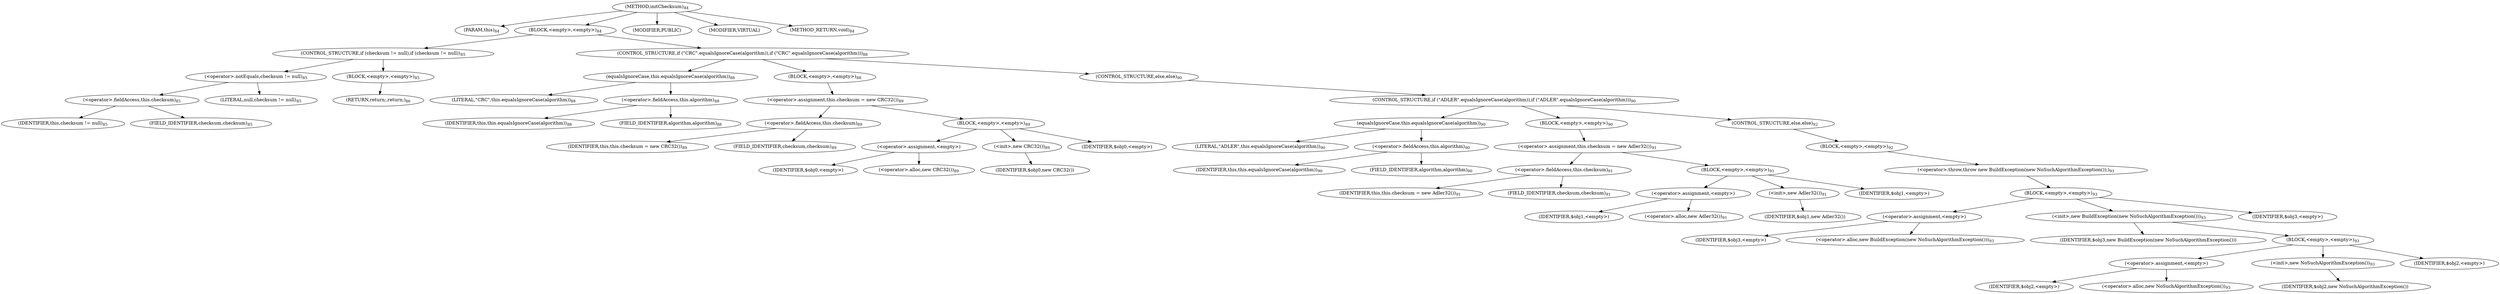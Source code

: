 digraph "initChecksum" {  
"48" [label = <(METHOD,initChecksum)<SUB>84</SUB>> ]
"49" [label = <(PARAM,this)<SUB>84</SUB>> ]
"50" [label = <(BLOCK,&lt;empty&gt;,&lt;empty&gt;)<SUB>84</SUB>> ]
"51" [label = <(CONTROL_STRUCTURE,if (checksum != null),if (checksum != null))<SUB>85</SUB>> ]
"52" [label = <(&lt;operator&gt;.notEquals,checksum != null)<SUB>85</SUB>> ]
"53" [label = <(&lt;operator&gt;.fieldAccess,this.checksum)<SUB>85</SUB>> ]
"54" [label = <(IDENTIFIER,this,checksum != null)<SUB>85</SUB>> ]
"55" [label = <(FIELD_IDENTIFIER,checksum,checksum)<SUB>85</SUB>> ]
"56" [label = <(LITERAL,null,checksum != null)<SUB>85</SUB>> ]
"57" [label = <(BLOCK,&lt;empty&gt;,&lt;empty&gt;)<SUB>85</SUB>> ]
"58" [label = <(RETURN,return;,return;)<SUB>86</SUB>> ]
"59" [label = <(CONTROL_STRUCTURE,if (&quot;CRC&quot;.equalsIgnoreCase(algorithm)),if (&quot;CRC&quot;.equalsIgnoreCase(algorithm)))<SUB>88</SUB>> ]
"60" [label = <(equalsIgnoreCase,this.equalsIgnoreCase(algorithm))<SUB>88</SUB>> ]
"61" [label = <(LITERAL,&quot;CRC&quot;,this.equalsIgnoreCase(algorithm))<SUB>88</SUB>> ]
"62" [label = <(&lt;operator&gt;.fieldAccess,this.algorithm)<SUB>88</SUB>> ]
"63" [label = <(IDENTIFIER,this,this.equalsIgnoreCase(algorithm))<SUB>88</SUB>> ]
"64" [label = <(FIELD_IDENTIFIER,algorithm,algorithm)<SUB>88</SUB>> ]
"65" [label = <(BLOCK,&lt;empty&gt;,&lt;empty&gt;)<SUB>88</SUB>> ]
"66" [label = <(&lt;operator&gt;.assignment,this.checksum = new CRC32())<SUB>89</SUB>> ]
"67" [label = <(&lt;operator&gt;.fieldAccess,this.checksum)<SUB>89</SUB>> ]
"68" [label = <(IDENTIFIER,this,this.checksum = new CRC32())<SUB>89</SUB>> ]
"69" [label = <(FIELD_IDENTIFIER,checksum,checksum)<SUB>89</SUB>> ]
"70" [label = <(BLOCK,&lt;empty&gt;,&lt;empty&gt;)<SUB>89</SUB>> ]
"71" [label = <(&lt;operator&gt;.assignment,&lt;empty&gt;)> ]
"72" [label = <(IDENTIFIER,$obj0,&lt;empty&gt;)> ]
"73" [label = <(&lt;operator&gt;.alloc,new CRC32())<SUB>89</SUB>> ]
"74" [label = <(&lt;init&gt;,new CRC32())<SUB>89</SUB>> ]
"75" [label = <(IDENTIFIER,$obj0,new CRC32())> ]
"76" [label = <(IDENTIFIER,$obj0,&lt;empty&gt;)> ]
"77" [label = <(CONTROL_STRUCTURE,else,else)<SUB>90</SUB>> ]
"78" [label = <(CONTROL_STRUCTURE,if (&quot;ADLER&quot;.equalsIgnoreCase(algorithm)),if (&quot;ADLER&quot;.equalsIgnoreCase(algorithm)))<SUB>90</SUB>> ]
"79" [label = <(equalsIgnoreCase,this.equalsIgnoreCase(algorithm))<SUB>90</SUB>> ]
"80" [label = <(LITERAL,&quot;ADLER&quot;,this.equalsIgnoreCase(algorithm))<SUB>90</SUB>> ]
"81" [label = <(&lt;operator&gt;.fieldAccess,this.algorithm)<SUB>90</SUB>> ]
"82" [label = <(IDENTIFIER,this,this.equalsIgnoreCase(algorithm))<SUB>90</SUB>> ]
"83" [label = <(FIELD_IDENTIFIER,algorithm,algorithm)<SUB>90</SUB>> ]
"84" [label = <(BLOCK,&lt;empty&gt;,&lt;empty&gt;)<SUB>90</SUB>> ]
"85" [label = <(&lt;operator&gt;.assignment,this.checksum = new Adler32())<SUB>91</SUB>> ]
"86" [label = <(&lt;operator&gt;.fieldAccess,this.checksum)<SUB>91</SUB>> ]
"87" [label = <(IDENTIFIER,this,this.checksum = new Adler32())<SUB>91</SUB>> ]
"88" [label = <(FIELD_IDENTIFIER,checksum,checksum)<SUB>91</SUB>> ]
"89" [label = <(BLOCK,&lt;empty&gt;,&lt;empty&gt;)<SUB>91</SUB>> ]
"90" [label = <(&lt;operator&gt;.assignment,&lt;empty&gt;)> ]
"91" [label = <(IDENTIFIER,$obj1,&lt;empty&gt;)> ]
"92" [label = <(&lt;operator&gt;.alloc,new Adler32())<SUB>91</SUB>> ]
"93" [label = <(&lt;init&gt;,new Adler32())<SUB>91</SUB>> ]
"94" [label = <(IDENTIFIER,$obj1,new Adler32())> ]
"95" [label = <(IDENTIFIER,$obj1,&lt;empty&gt;)> ]
"96" [label = <(CONTROL_STRUCTURE,else,else)<SUB>92</SUB>> ]
"97" [label = <(BLOCK,&lt;empty&gt;,&lt;empty&gt;)<SUB>92</SUB>> ]
"98" [label = <(&lt;operator&gt;.throw,throw new BuildException(new NoSuchAlgorithmException());)<SUB>93</SUB>> ]
"99" [label = <(BLOCK,&lt;empty&gt;,&lt;empty&gt;)<SUB>93</SUB>> ]
"100" [label = <(&lt;operator&gt;.assignment,&lt;empty&gt;)> ]
"101" [label = <(IDENTIFIER,$obj3,&lt;empty&gt;)> ]
"102" [label = <(&lt;operator&gt;.alloc,new BuildException(new NoSuchAlgorithmException()))<SUB>93</SUB>> ]
"103" [label = <(&lt;init&gt;,new BuildException(new NoSuchAlgorithmException()))<SUB>93</SUB>> ]
"104" [label = <(IDENTIFIER,$obj3,new BuildException(new NoSuchAlgorithmException()))> ]
"105" [label = <(BLOCK,&lt;empty&gt;,&lt;empty&gt;)<SUB>93</SUB>> ]
"106" [label = <(&lt;operator&gt;.assignment,&lt;empty&gt;)> ]
"107" [label = <(IDENTIFIER,$obj2,&lt;empty&gt;)> ]
"108" [label = <(&lt;operator&gt;.alloc,new NoSuchAlgorithmException())<SUB>93</SUB>> ]
"109" [label = <(&lt;init&gt;,new NoSuchAlgorithmException())<SUB>93</SUB>> ]
"110" [label = <(IDENTIFIER,$obj2,new NoSuchAlgorithmException())> ]
"111" [label = <(IDENTIFIER,$obj2,&lt;empty&gt;)> ]
"112" [label = <(IDENTIFIER,$obj3,&lt;empty&gt;)> ]
"113" [label = <(MODIFIER,PUBLIC)> ]
"114" [label = <(MODIFIER,VIRTUAL)> ]
"115" [label = <(METHOD_RETURN,void)<SUB>84</SUB>> ]
  "48" -> "49" 
  "48" -> "50" 
  "48" -> "113" 
  "48" -> "114" 
  "48" -> "115" 
  "50" -> "51" 
  "50" -> "59" 
  "51" -> "52" 
  "51" -> "57" 
  "52" -> "53" 
  "52" -> "56" 
  "53" -> "54" 
  "53" -> "55" 
  "57" -> "58" 
  "59" -> "60" 
  "59" -> "65" 
  "59" -> "77" 
  "60" -> "61" 
  "60" -> "62" 
  "62" -> "63" 
  "62" -> "64" 
  "65" -> "66" 
  "66" -> "67" 
  "66" -> "70" 
  "67" -> "68" 
  "67" -> "69" 
  "70" -> "71" 
  "70" -> "74" 
  "70" -> "76" 
  "71" -> "72" 
  "71" -> "73" 
  "74" -> "75" 
  "77" -> "78" 
  "78" -> "79" 
  "78" -> "84" 
  "78" -> "96" 
  "79" -> "80" 
  "79" -> "81" 
  "81" -> "82" 
  "81" -> "83" 
  "84" -> "85" 
  "85" -> "86" 
  "85" -> "89" 
  "86" -> "87" 
  "86" -> "88" 
  "89" -> "90" 
  "89" -> "93" 
  "89" -> "95" 
  "90" -> "91" 
  "90" -> "92" 
  "93" -> "94" 
  "96" -> "97" 
  "97" -> "98" 
  "98" -> "99" 
  "99" -> "100" 
  "99" -> "103" 
  "99" -> "112" 
  "100" -> "101" 
  "100" -> "102" 
  "103" -> "104" 
  "103" -> "105" 
  "105" -> "106" 
  "105" -> "109" 
  "105" -> "111" 
  "106" -> "107" 
  "106" -> "108" 
  "109" -> "110" 
}
